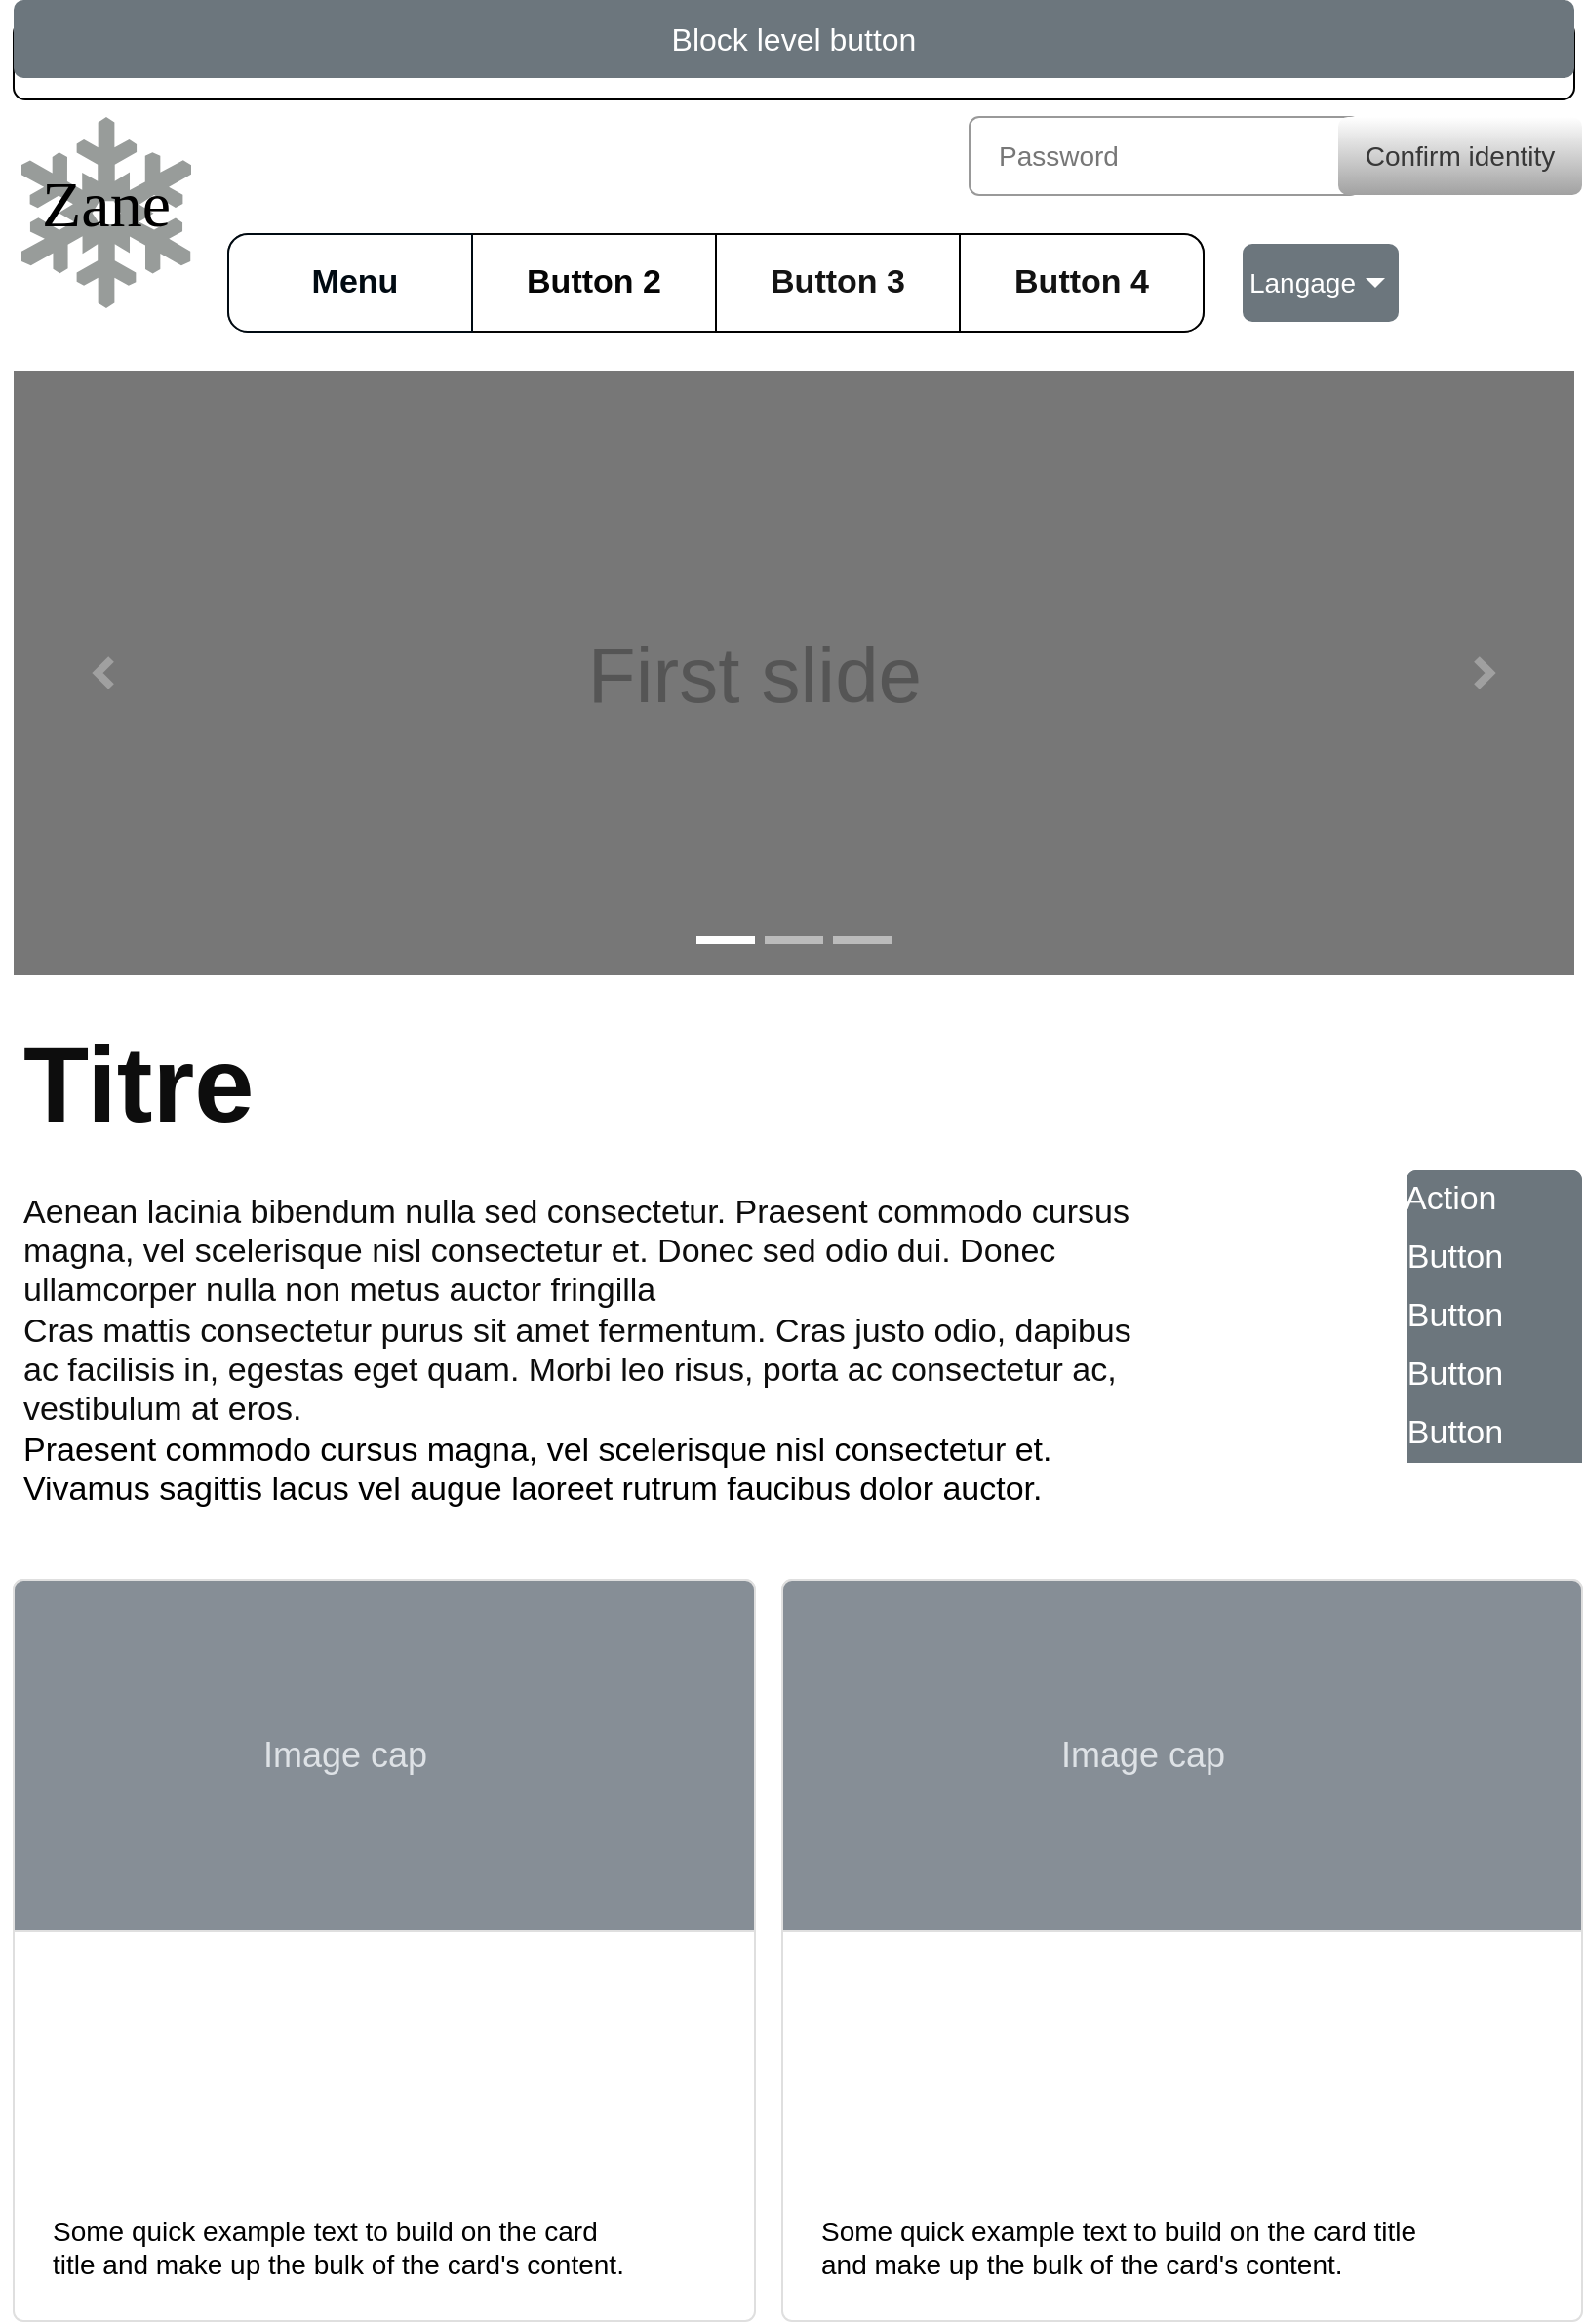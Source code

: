<mxfile version="21.8.2" type="github">
  <diagram name="Page-1" id="9TOf40r4xf4sIfJ2VWUv">
    <mxGraphModel dx="2026" dy="3491" grid="1" gridSize="10" guides="1" tooltips="1" connect="1" arrows="1" fold="1" page="1" pageScale="1" pageWidth="827" pageHeight="1169" math="0" shadow="0">
      <root>
        <mxCell id="0" />
        <mxCell id="1" parent="0" />
        <mxCell id="qFjxIm9LurNFGSXeheeI-10" value="" style="strokeWidth=1;shadow=0;dashed=0;align=center;html=1;shape=mxgraph.mockup.rrect;rSize=10;fillColor=#ffffff;strokeColor=#666666;rounded=0;" parent="1" vertex="1">
          <mxGeometry x="120" y="-1100" width="500" height="50" as="geometry" />
        </mxCell>
        <mxCell id="qFjxIm9LurNFGSXeheeI-11" value="Button 2" style="strokeWidth=1;shadow=0;dashed=0;align=center;html=1;shape=mxgraph.mockup.rrect;rSize=0;fontSize=17;fontStyle=1;resizeHeight=1;whiteSpace=wrap;strokeColor=#050505;fontColor=#050505;rounded=0;" parent="qFjxIm9LurNFGSXeheeI-10" vertex="1">
          <mxGeometry width="125" height="50" relative="1" as="geometry">
            <mxPoint x="125" as="offset" />
          </mxGeometry>
        </mxCell>
        <mxCell id="qFjxIm9LurNFGSXeheeI-12" value="Button 3" style="strokeWidth=1;shadow=0;dashed=0;align=center;html=1;shape=mxgraph.mockup.rrect;rSize=0;fontSize=17;fontStyle=1;resizeHeight=1;whiteSpace=wrap;fontColor=#141414;rounded=0;" parent="qFjxIm9LurNFGSXeheeI-10" vertex="1">
          <mxGeometry width="125" height="50" relative="1" as="geometry">
            <mxPoint x="250" as="offset" />
          </mxGeometry>
        </mxCell>
        <mxCell id="qFjxIm9LurNFGSXeheeI-13" value="Button 4" style="strokeWidth=1;shadow=0;dashed=0;align=center;html=1;shape=mxgraph.mockup.rightButton;rSize=10;fontSize=17;fontStyle=1;resizeHeight=1;whiteSpace=wrap;fontColor=#121212;rounded=0;" parent="qFjxIm9LurNFGSXeheeI-10" vertex="1">
          <mxGeometry x="1" width="125" height="50" relative="1" as="geometry">
            <mxPoint x="-125" as="offset" />
          </mxGeometry>
        </mxCell>
        <mxCell id="qFjxIm9LurNFGSXeheeI-14" value="Button 1" style="strokeWidth=1;shadow=0;dashed=0;align=center;html=1;shape=mxgraph.mockup.leftButton;rSize=10;fontSize=17;fontColor=#ffffff;fontStyle=1;fillColor=#FFFFFF;strokeColor=#000A12;resizeHeight=1;whiteSpace=wrap;rounded=0;" parent="qFjxIm9LurNFGSXeheeI-10" vertex="1">
          <mxGeometry width="125" height="50" relative="1" as="geometry" />
        </mxCell>
        <mxCell id="qFjxIm9LurNFGSXeheeI-20" value="Text" style="text;html=1;strokeColor=none;fillColor=none;align=center;verticalAlign=middle;whiteSpace=wrap;rounded=0;fontSize=17;fontFamily=Helvetica;fontColor=#ffffff;" parent="qFjxIm9LurNFGSXeheeI-10" vertex="1">
          <mxGeometry x="30" y="10" width="60" height="30" as="geometry" />
        </mxCell>
        <mxCell id="qFjxIm9LurNFGSXeheeI-21" value="Menu" style="text;html=1;strokeColor=none;fillColor=none;align=center;verticalAlign=middle;whiteSpace=wrap;rounded=0;fontSize=17;fontFamily=Helvetica;fontColor=#000A12;fontStyle=1;" parent="qFjxIm9LurNFGSXeheeI-10" vertex="1">
          <mxGeometry x="30" y="10" width="70" height="30" as="geometry" />
        </mxCell>
        <mxCell id="qFjxIm9LurNFGSXeheeI-23" value="First slide" style="html=1;shadow=0;dashed=0;strokeColor=none;strokeWidth=1;fillColor=#777777;fontColor=#555555;whiteSpace=wrap;align=center;verticalAlign=middle;fontStyle=0;fontSize=40;spacingRight=40;fontFamily=Helvetica;rounded=0;" parent="1" vertex="1">
          <mxGeometry x="10" y="-1030" width="800" height="310" as="geometry" />
        </mxCell>
        <mxCell id="qFjxIm9LurNFGSXeheeI-24" value="" style="html=1;verticalLabelPosition=bottom;labelBackgroundColor=#ffffff;verticalAlign=top;shadow=0;dashed=0;strokeWidth=4;shape=mxgraph.ios7.misc.more;strokeColor=#a0a0a0;align=center;spacingRight=40;fontFamily=Helvetica;fontSize=17;fontColor=#ffffff;fillColor=default;gradientColor=none;rounded=0;" parent="qFjxIm9LurNFGSXeheeI-23" vertex="1">
          <mxGeometry x="1" y="0.5" width="7" height="14" relative="1" as="geometry">
            <mxPoint x="-50" y="-7" as="offset" />
          </mxGeometry>
        </mxCell>
        <mxCell id="qFjxIm9LurNFGSXeheeI-25" value="" style="flipH=1;html=1;verticalLabelPosition=bottom;labelBackgroundColor=#ffffff;verticalAlign=top;shadow=0;dashed=0;strokeWidth=4;shape=mxgraph.ios7.misc.more;strokeColor=#a0a0a0;align=center;spacingRight=40;fontFamily=Helvetica;fontSize=17;fontColor=#ffffff;fillColor=default;gradientColor=none;rounded=0;" parent="qFjxIm9LurNFGSXeheeI-23" vertex="1">
          <mxGeometry y="0.5" width="7" height="14" relative="1" as="geometry">
            <mxPoint x="43" y="-7" as="offset" />
          </mxGeometry>
        </mxCell>
        <mxCell id="qFjxIm9LurNFGSXeheeI-26" value="" style="html=1;shadow=0;strokeColor=none;fillColor=#ffffff;dashed=0;strokeWidth=1;align=center;verticalAlign=middle;spacingRight=40;fontFamily=Helvetica;fontSize=17;fontColor=#ffffff;rounded=0;" parent="qFjxIm9LurNFGSXeheeI-23" vertex="1">
          <mxGeometry x="0.5" y="1" width="30" height="4" relative="1" as="geometry">
            <mxPoint x="-50" y="-20" as="offset" />
          </mxGeometry>
        </mxCell>
        <mxCell id="qFjxIm9LurNFGSXeheeI-27" value="" style="html=1;shadow=0;strokeColor=none;fillColor=#BBBBBB;dashed=0;strokeWidth=1;align=center;verticalAlign=middle;spacingRight=40;fontFamily=Helvetica;fontSize=17;fontColor=#ffffff;rounded=0;" parent="qFjxIm9LurNFGSXeheeI-23" vertex="1">
          <mxGeometry x="0.5" y="1" width="30" height="4" relative="1" as="geometry">
            <mxPoint x="-15" y="-20" as="offset" />
          </mxGeometry>
        </mxCell>
        <mxCell id="qFjxIm9LurNFGSXeheeI-28" value="" style="html=1;shadow=0;strokeColor=none;fillColor=#BBBBBB;dashed=0;strokeWidth=1;align=center;verticalAlign=middle;spacingRight=40;fontFamily=Helvetica;fontSize=17;fontColor=#ffffff;rounded=0;" parent="qFjxIm9LurNFGSXeheeI-23" vertex="1">
          <mxGeometry x="0.5" y="1" width="30" height="4" relative="1" as="geometry">
            <mxPoint x="20" y="-20" as="offset" />
          </mxGeometry>
        </mxCell>
        <mxCell id="qFjxIm9LurNFGSXeheeI-38" value="Langage" style="html=1;shadow=0;dashed=0;shape=mxgraph.bootstrap.rrect;rSize=5;strokeColor=none;strokeWidth=1;fillColor=#6C767D;fontColor=#ffffff;whiteSpace=wrap;align=right;verticalAlign=middle;fontStyle=0;fontSize=14;spacingRight=20;fontFamily=Helvetica;rounded=0;" parent="1" vertex="1">
          <mxGeometry x="640" y="-1095" width="80" height="40" as="geometry" />
        </mxCell>
        <mxCell id="qFjxIm9LurNFGSXeheeI-39" value="" style="shape=triangle;direction=south;fillColor=#ffffff;strokeColor=none;perimeter=none;shadow=0;dashed=0;strokeWidth=1;align=center;verticalAlign=middle;spacingRight=40;fontFamily=Helvetica;fontSize=17;fontColor=#ffffff;html=1;rounded=0;" parent="qFjxIm9LurNFGSXeheeI-38" vertex="1">
          <mxGeometry x="1" y="0.5" width="10" height="5" relative="1" as="geometry">
            <mxPoint x="-17" y="-2.5" as="offset" />
          </mxGeometry>
        </mxCell>
        <mxCell id="qFjxIm9LurNFGSXeheeI-52" value="&lt;h1&gt;&lt;font style=&quot;font-size: 55px;&quot;&gt;Titre&lt;/font&gt;&lt;/h1&gt;Aenean lacinia bibendum nulla sed consectetur. Praesent commodo cursus magna, vel scelerisque nisl consectetur et. Donec sed odio dui. Donec ullamcorper nulla non metus auctor fringilla&lt;div&gt;Cras mattis consectetur purus sit amet fermentum. Cras justo odio, dapibus ac facilisis in, egestas eget quam. Morbi leo risus, porta ac consectetur ac, vestibulum at eros.&lt;br style=&quot;border-color: var(--border-color); caret-color: rgb(0, 0, 0); color: rgb(0, 0, 0); font-size: 14px;&quot;&gt;&lt;span style=&quot;caret-color: rgb(0, 0, 0); color: rgb(0, 0, 0);&quot;&gt;&lt;font style=&quot;font-size: 17px;&quot;&gt;Praesent commodo cursus magna, vel scelerisque nisl consectetur et. Vivamus sagittis lacus vel augue laoreet rutrum faucibus dolor auctor.&lt;/font&gt;&lt;/span&gt;&lt;br&gt;&lt;/div&gt;" style="text;html=1;strokeColor=none;fillColor=none;spacing=5;spacingTop=-20;whiteSpace=wrap;overflow=hidden;rounded=0;fontSize=17;fontFamily=Helvetica;fontColor=#0D0D0D;" parent="1" vertex="1">
          <mxGeometry x="10" y="-710" width="586" height="284" as="geometry" />
        </mxCell>
        <mxCell id="qFjxIm9LurNFGSXeheeI-53" value="Some quick example text to build on the card title and make up the bulk of the card&#39;s content." style="html=1;shadow=0;dashed=0;shape=mxgraph.bootstrap.rrect;rSize=5;strokeColor=#DFDFDF;html=1;whiteSpace=wrap;fillColor=#ffffff;fontColor=#000000;verticalAlign=bottom;align=left;spacing=20;fontSize=14;strokeWidth=1;spacingRight=40;fontFamily=Helvetica;rounded=0;" parent="1" vertex="1">
          <mxGeometry x="10" y="-410" width="380" height="380" as="geometry" />
        </mxCell>
        <mxCell id="qFjxIm9LurNFGSXeheeI-54" value="Image cap" style="html=1;shadow=0;dashed=0;shape=mxgraph.bootstrap.topButton;rSize=5;perimeter=none;whiteSpace=wrap;fillColor=#868E96;strokeColor=#DFDFDF;fontColor=#DEE2E6;resizeWidth=1;fontSize=18;strokeWidth=1;align=center;verticalAlign=middle;spacingRight=40;fontFamily=Helvetica;rounded=0;" parent="qFjxIm9LurNFGSXeheeI-53" vertex="1">
          <mxGeometry width="380" height="180" relative="1" as="geometry" />
        </mxCell>
        <mxCell id="qFjxIm9LurNFGSXeheeI-55" value="Some quick example text to build on the card title and make up the bulk of the card&#39;s content." style="html=1;shadow=0;dashed=0;shape=mxgraph.bootstrap.rrect;rSize=5;strokeColor=#DFDFDF;html=1;whiteSpace=wrap;fillColor=#ffffff;fontColor=#000000;verticalAlign=bottom;align=left;spacing=20;fontSize=14;strokeWidth=1;spacingRight=40;fontFamily=Helvetica;rounded=0;" parent="1" vertex="1">
          <mxGeometry x="404" y="-410" width="410" height="380" as="geometry" />
        </mxCell>
        <mxCell id="qFjxIm9LurNFGSXeheeI-56" value="Image cap" style="html=1;shadow=0;dashed=0;shape=mxgraph.bootstrap.topButton;rSize=5;perimeter=none;whiteSpace=wrap;fillColor=#868E96;strokeColor=#DFDFDF;fontColor=#DEE2E6;resizeWidth=1;fontSize=18;strokeWidth=1;align=center;verticalAlign=middle;spacingRight=40;fontFamily=Helvetica;rounded=0;" parent="qFjxIm9LurNFGSXeheeI-55" vertex="1">
          <mxGeometry width="410" height="180" relative="1" as="geometry" />
        </mxCell>
        <mxCell id="qFjxIm9LurNFGSXeheeI-57" value="" style="html=1;shadow=0;dashed=0;shape=mxgraph.bootstrap.rrect;rSize=5;strokeColor=none;html=1;whiteSpace=wrap;fillColor=#6C767D;fontColor=#ffffff;strokeWidth=1;align=center;verticalAlign=middle;spacingRight=40;fontFamily=Helvetica;fontSize=17;rounded=0;" parent="1" vertex="1">
          <mxGeometry x="724" y="-620" width="90" height="150" as="geometry" />
        </mxCell>
        <mxCell id="qFjxIm9LurNFGSXeheeI-58" value="&lt;font color=&quot;#ffffff&quot;&gt;Action&lt;/font&gt;&amp;nbsp;" style="strokeColor=inherit;fillColor=inherit;gradientColor=inherit;fontColor=inherit;html=1;shadow=0;dashed=0;shape=mxgraph.bootstrap.topButton;rSize=5;perimeter=none;whiteSpace=wrap;resizeWidth=1;strokeWidth=1;align=center;verticalAlign=middle;spacingRight=40;fontFamily=Helvetica;fontSize=17;rounded=0;" parent="qFjxIm9LurNFGSXeheeI-57" vertex="1">
          <mxGeometry width="90" height="30" relative="1" as="geometry" />
        </mxCell>
        <mxCell id="qFjxIm9LurNFGSXeheeI-59" value="Button" style="strokeColor=inherit;fillColor=inherit;gradientColor=inherit;fontColor=inherit;html=1;shadow=0;dashed=0;perimeter=none;whiteSpace=wrap;resizeWidth=1;strokeWidth=1;align=center;verticalAlign=middle;spacingRight=40;fontFamily=Helvetica;fontSize=17;rounded=0;" parent="qFjxIm9LurNFGSXeheeI-57" vertex="1">
          <mxGeometry width="90" height="30" relative="1" as="geometry">
            <mxPoint y="30" as="offset" />
          </mxGeometry>
        </mxCell>
        <mxCell id="qFjxIm9LurNFGSXeheeI-60" value="Button" style="strokeColor=inherit;fillColor=inherit;gradientColor=inherit;fontColor=inherit;html=1;shadow=0;dashed=0;perimeter=none;whiteSpace=wrap;resizeWidth=1;strokeWidth=1;align=center;verticalAlign=middle;spacingRight=40;fontFamily=Helvetica;fontSize=17;rounded=0;" parent="qFjxIm9LurNFGSXeheeI-57" vertex="1">
          <mxGeometry width="90" height="30" relative="1" as="geometry">
            <mxPoint y="60" as="offset" />
          </mxGeometry>
        </mxCell>
        <mxCell id="qFjxIm9LurNFGSXeheeI-61" value="Button" style="strokeColor=inherit;fillColor=inherit;gradientColor=inherit;fontColor=inherit;html=1;shadow=0;dashed=0;perimeter=none;whiteSpace=wrap;resizeWidth=1;strokeWidth=1;align=center;verticalAlign=middle;spacingRight=40;fontFamily=Helvetica;fontSize=17;rounded=0;" parent="qFjxIm9LurNFGSXeheeI-57" vertex="1">
          <mxGeometry width="90" height="30" relative="1" as="geometry">
            <mxPoint y="90" as="offset" />
          </mxGeometry>
        </mxCell>
        <mxCell id="qFjxIm9LurNFGSXeheeI-62" value="Button" style="strokeColor=inherit;fillColor=inherit;gradientColor=inherit;fontColor=inherit;html=1;shadow=0;dashed=0;perimeter=none;whiteSpace=wrap;resizeWidth=1;strokeWidth=1;align=center;verticalAlign=middle;spacingRight=40;fontFamily=Helvetica;fontSize=17;rounded=0;" parent="qFjxIm9LurNFGSXeheeI-57" vertex="1">
          <mxGeometry width="90" height="30" relative="1" as="geometry">
            <mxPoint y="120" as="offset" />
          </mxGeometry>
        </mxCell>
        <mxCell id="qFjxIm9LurNFGSXeheeI-77" value="Password" style="html=1;shadow=0;dashed=0;shape=mxgraph.bootstrap.rrect;rSize=5;strokeColor=#999999;fillColor=#ffffff;fontColor=#777777;whiteSpace=wrap;align=left;verticalAlign=middle;fontStyle=0;fontSize=14;spacing=15;" parent="1" vertex="1">
          <mxGeometry x="500" y="-1160" width="200" height="40" as="geometry" />
        </mxCell>
        <mxCell id="qFjxIm9LurNFGSXeheeI-78" value="&lt;font color=&quot;#383838&quot;&gt;Confirm identity&lt;/font&gt;" style="html=1;shadow=0;dashed=0;shape=mxgraph.bootstrap.rrect;rSize=5;strokeColor=none;fillColor=#FFFFFF;fontColor=#ffffff;whiteSpace=wrap;align=center;verticalAlign=middle;fontStyle=0;fontSize=14;spacing=14;gradientColor=#A1A1A1;" parent="1" vertex="1">
          <mxGeometry x="689" y="-1160" width="125" height="40" as="geometry" />
        </mxCell>
        <mxCell id="5g33xQ7_P142JGXSrYjV-1" value="" style="shape=mxgraph.signs.nature.snowflake;html=1;pointerEvents=1;fillColor=#989C9A;strokeColor=none;verticalLabelPosition=bottom;verticalAlign=top;align=center;sketch=0;fontColor=#969696;" vertex="1" parent="1">
          <mxGeometry x="14" y="-1160" width="87" height="98" as="geometry" />
        </mxCell>
        <mxCell id="5g33xQ7_P142JGXSrYjV-3" value="Zane" style="text;html=1;strokeColor=none;fillColor=none;align=center;verticalAlign=middle;whiteSpace=wrap;rounded=0;fontColor=#000000;fontSize=33;fontFamily=Georgia;" vertex="1" parent="1">
          <mxGeometry x="3" y="-1135" width="109" height="40" as="geometry" />
        </mxCell>
        <UserObject label="search?view=detailV2&amp;ccid=ERaPZXfF&amp;id=0FAE54496DAEDFA0F695C2FB47D67C42018A5127&amp;thid=OIP.ERaPZXfFLW6oXem9cTmlaQHaJq&amp;mediaurl=https%3a%2f%2fwallpaperaccess.com%2ffull%2f327468.jpg&amp;cdnurl=https%3a%2f%2fth.bing.com%2fth%2fid%2fR.11168f6577c52d6ea85de9bd7139a569%3frik%3dJ1GKAUJ81kf7wg%26pid%3dImgRaw%26r%3d0&amp;exph=1024&amp;expw=785&amp;q=zane+ninjago&amp;simid=608009662799441353&amp;FORM=IRPRST&amp;ck=1259D5D9DAA3ADE522098678E9A1A146&amp;selectedIndex=7&amp;ajaxhist=0&amp;ajaxserp=0" link="https://www.bing.com/images/search?view=detailV2&amp;ccid=ERaPZXfF&amp;id=0FAE54496DAEDFA0F695C2FB47D67C42018A5127&amp;thid=OIP.ERaPZXfFLW6oXem9cTmlaQHaJq&amp;mediaurl=https%3a%2f%2fwallpaperaccess.com%2ffull%2f327468.jpg&amp;cdnurl=https%3a%2f%2fth.bing.com%2fth%2fid%2fR.11168f6577c52d6ea85de9bd7139a569%3frik%3dJ1GKAUJ81kf7wg%26pid%3dImgRaw%26r%3d0&amp;exph=1024&amp;expw=785&amp;q=zane+ninjago&amp;simid=608009662799441353&amp;FORM=IRPRST&amp;ck=1259D5D9DAA3ADE522098678E9A1A146&amp;selectedIndex=7&amp;ajaxhist=0&amp;ajaxserp=0" id="5g33xQ7_P142JGXSrYjV-7">
          <mxCell style="fontColor=#0000EE;fontStyle=4;rounded=1;overflow=hidden;spacing=10;" vertex="1" parent="1">
            <mxGeometry x="10" y="-1209" width="800" height="40" as="geometry" />
          </mxCell>
        </UserObject>
        <mxCell id="5g33xQ7_P142JGXSrYjV-9" value="Block level button" style="html=1;shadow=0;dashed=0;shape=mxgraph.bootstrap.rrect;rSize=5;strokeColor=none;strokeWidth=1;fillColor=#6C767D;fontColor=#FFFFFF;whiteSpace=wrap;align=center;verticalAlign=middle;spacingLeft=0;fontStyle=0;fontSize=16;spacing=5;" vertex="1" parent="1">
          <mxGeometry x="10" y="-1220" width="800" height="40" as="geometry" />
        </mxCell>
      </root>
    </mxGraphModel>
  </diagram>
</mxfile>
